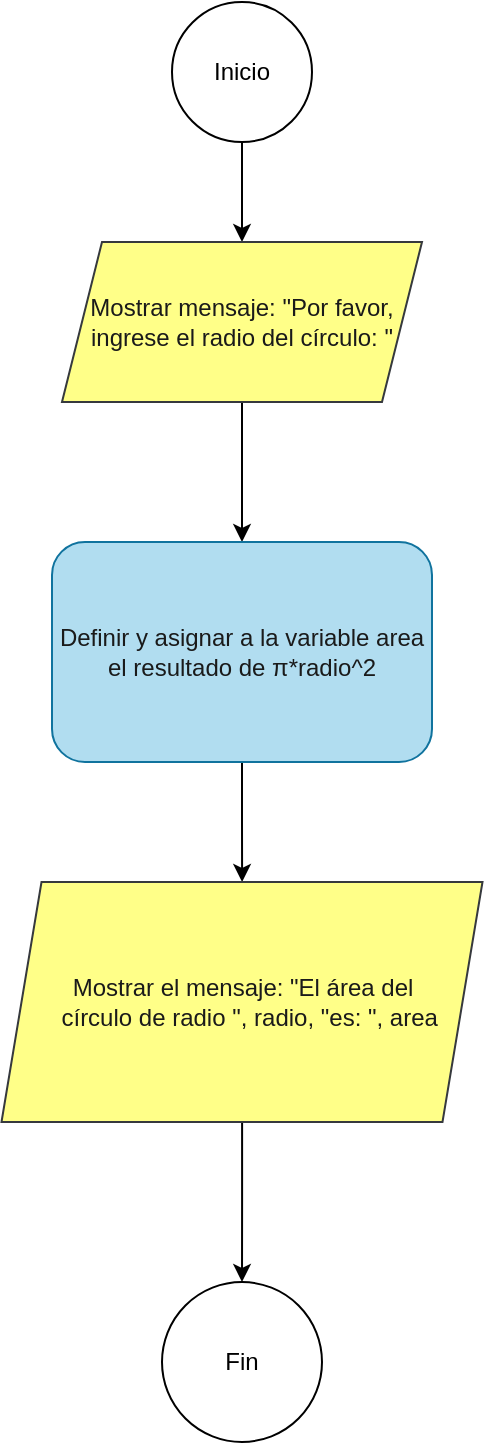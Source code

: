 <mxfile version="26.1.0">
  <diagram name="Página-1" id="3uFsgLwjVot0MqLnrCKp">
    <mxGraphModel dx="794" dy="420" grid="1" gridSize="10" guides="1" tooltips="1" connect="1" arrows="1" fold="1" page="1" pageScale="1" pageWidth="827" pageHeight="1169" math="0" shadow="0">
      <root>
        <mxCell id="0" />
        <mxCell id="1" parent="0" />
        <mxCell id="pRFkm0w1bdQuSUCoafua-3" value="" style="edgeStyle=orthogonalEdgeStyle;rounded=0;orthogonalLoop=1;jettySize=auto;html=1;" edge="1" parent="1" source="pRFkm0w1bdQuSUCoafua-1" target="pRFkm0w1bdQuSUCoafua-2">
          <mxGeometry relative="1" as="geometry" />
        </mxCell>
        <mxCell id="pRFkm0w1bdQuSUCoafua-1" value="Inicio" style="ellipse;whiteSpace=wrap;html=1;aspect=fixed;" vertex="1" parent="1">
          <mxGeometry x="374" y="50" width="70" height="70" as="geometry" />
        </mxCell>
        <mxCell id="pRFkm0w1bdQuSUCoafua-5" value="" style="edgeStyle=orthogonalEdgeStyle;rounded=0;orthogonalLoop=1;jettySize=auto;html=1;" edge="1" parent="1" source="pRFkm0w1bdQuSUCoafua-2" target="pRFkm0w1bdQuSUCoafua-4">
          <mxGeometry relative="1" as="geometry" />
        </mxCell>
        <mxCell id="pRFkm0w1bdQuSUCoafua-2" value="&lt;span style=&quot;color: rgb(26, 26, 26); background-color: transparent;&quot;&gt;Mostrar mensaje: &quot;Por favor, ingrese el radio del círculo: &quot;&lt;/span&gt;" style="shape=parallelogram;perimeter=parallelogramPerimeter;whiteSpace=wrap;html=1;fixedSize=1;fillColor=#ffff88;strokeColor=#36393d;" vertex="1" parent="1">
          <mxGeometry x="319" y="170" width="180" height="80" as="geometry" />
        </mxCell>
        <mxCell id="pRFkm0w1bdQuSUCoafua-12" style="edgeStyle=orthogonalEdgeStyle;rounded=0;orthogonalLoop=1;jettySize=auto;html=1;" edge="1" parent="1" source="pRFkm0w1bdQuSUCoafua-4" target="pRFkm0w1bdQuSUCoafua-10">
          <mxGeometry relative="1" as="geometry" />
        </mxCell>
        <mxCell id="pRFkm0w1bdQuSUCoafua-4" value="&lt;span style=&quot;color: rgb(26, 26, 26); background-color: transparent;&quot;&gt;Definir y asignar a la variable area el resultado de π*radio^2&lt;/span&gt;" style="rounded=1;whiteSpace=wrap;html=1;fillColor=#b1ddf0;strokeColor=#10739e;" vertex="1" parent="1">
          <mxGeometry x="314" y="320" width="190" height="110" as="geometry" />
        </mxCell>
        <mxCell id="pRFkm0w1bdQuSUCoafua-14" value="" style="edgeStyle=orthogonalEdgeStyle;rounded=0;orthogonalLoop=1;jettySize=auto;html=1;" edge="1" parent="1" source="pRFkm0w1bdQuSUCoafua-10" target="pRFkm0w1bdQuSUCoafua-13">
          <mxGeometry relative="1" as="geometry" />
        </mxCell>
        <mxCell id="pRFkm0w1bdQuSUCoafua-10" value="&lt;span style=&quot;background-color: transparent; color: rgb(26, 26, 26);&quot;&gt;Mostrar el mensaje: &quot;El área del&lt;/span&gt;&lt;div&gt;&lt;span style=&quot;background-color: transparent; color: rgb(26, 26, 26);&quot;&gt;&amp;nbsp; círculo de radio &quot;, radio, &quot;es: &quot;, area&lt;/span&gt;&lt;/div&gt;" style="shape=parallelogram;perimeter=parallelogramPerimeter;whiteSpace=wrap;html=1;fixedSize=1;fillColor=#ffff88;strokeColor=#36393d;" vertex="1" parent="1">
          <mxGeometry x="288.75" y="490" width="240.5" height="120" as="geometry" />
        </mxCell>
        <mxCell id="pRFkm0w1bdQuSUCoafua-13" value="Fin" style="ellipse;whiteSpace=wrap;html=1;" vertex="1" parent="1">
          <mxGeometry x="369" y="690" width="80" height="80" as="geometry" />
        </mxCell>
      </root>
    </mxGraphModel>
  </diagram>
</mxfile>
